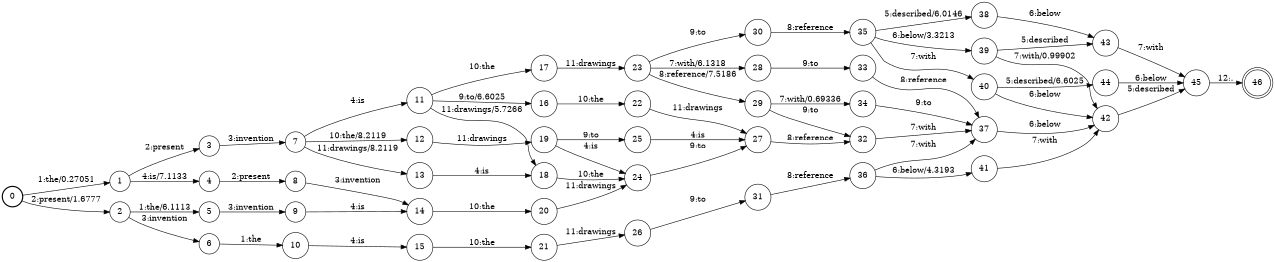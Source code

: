 digraph FST {
rankdir = LR;
size = "8.5,11";
label = "";
center = 1;
orientation = Portrait;
ranksep = "0.4";
nodesep = "0.25";
0 [label = "0", shape = circle, style = bold, fontsize = 14]
	0 -> 1 [label = "1:the/0.27051", fontsize = 14];
	0 -> 2 [label = "2:present/1.6777", fontsize = 14];
1 [label = "1", shape = circle, style = solid, fontsize = 14]
	1 -> 3 [label = "2:present", fontsize = 14];
	1 -> 4 [label = "4:is/7.1133", fontsize = 14];
2 [label = "2", shape = circle, style = solid, fontsize = 14]
	2 -> 5 [label = "1:the/6.1113", fontsize = 14];
	2 -> 6 [label = "3:invention", fontsize = 14];
3 [label = "3", shape = circle, style = solid, fontsize = 14]
	3 -> 7 [label = "3:invention", fontsize = 14];
4 [label = "4", shape = circle, style = solid, fontsize = 14]
	4 -> 8 [label = "2:present", fontsize = 14];
5 [label = "5", shape = circle, style = solid, fontsize = 14]
	5 -> 9 [label = "3:invention", fontsize = 14];
6 [label = "6", shape = circle, style = solid, fontsize = 14]
	6 -> 10 [label = "1:the", fontsize = 14];
7 [label = "7", shape = circle, style = solid, fontsize = 14]
	7 -> 12 [label = "10:the/8.2119", fontsize = 14];
	7 -> 11 [label = "4:is", fontsize = 14];
	7 -> 13 [label = "11:drawings/8.2119", fontsize = 14];
8 [label = "8", shape = circle, style = solid, fontsize = 14]
	8 -> 14 [label = "3:invention", fontsize = 14];
9 [label = "9", shape = circle, style = solid, fontsize = 14]
	9 -> 14 [label = "4:is", fontsize = 14];
10 [label = "10", shape = circle, style = solid, fontsize = 14]
	10 -> 15 [label = "4:is", fontsize = 14];
11 [label = "11", shape = circle, style = solid, fontsize = 14]
	11 -> 17 [label = "10:the", fontsize = 14];
	11 -> 16 [label = "9:to/6.6025", fontsize = 14];
	11 -> 18 [label = "11:drawings/5.7266", fontsize = 14];
12 [label = "12", shape = circle, style = solid, fontsize = 14]
	12 -> 19 [label = "11:drawings", fontsize = 14];
13 [label = "13", shape = circle, style = solid, fontsize = 14]
	13 -> 18 [label = "4:is", fontsize = 14];
14 [label = "14", shape = circle, style = solid, fontsize = 14]
	14 -> 20 [label = "10:the", fontsize = 14];
15 [label = "15", shape = circle, style = solid, fontsize = 14]
	15 -> 21 [label = "10:the", fontsize = 14];
16 [label = "16", shape = circle, style = solid, fontsize = 14]
	16 -> 22 [label = "10:the", fontsize = 14];
17 [label = "17", shape = circle, style = solid, fontsize = 14]
	17 -> 23 [label = "11:drawings", fontsize = 14];
18 [label = "18", shape = circle, style = solid, fontsize = 14]
	18 -> 24 [label = "10:the", fontsize = 14];
19 [label = "19", shape = circle, style = solid, fontsize = 14]
	19 -> 24 [label = "4:is", fontsize = 14];
	19 -> 25 [label = "9:to", fontsize = 14];
20 [label = "20", shape = circle, style = solid, fontsize = 14]
	20 -> 24 [label = "11:drawings", fontsize = 14];
21 [label = "21", shape = circle, style = solid, fontsize = 14]
	21 -> 26 [label = "11:drawings", fontsize = 14];
22 [label = "22", shape = circle, style = solid, fontsize = 14]
	22 -> 27 [label = "11:drawings", fontsize = 14];
23 [label = "23", shape = circle, style = solid, fontsize = 14]
	23 -> 28 [label = "7:with/6.1318", fontsize = 14];
	23 -> 29 [label = "8:reference/7.5186", fontsize = 14];
	23 -> 30 [label = "9:to", fontsize = 14];
24 [label = "24", shape = circle, style = solid, fontsize = 14]
	24 -> 27 [label = "9:to", fontsize = 14];
25 [label = "25", shape = circle, style = solid, fontsize = 14]
	25 -> 27 [label = "4:is", fontsize = 14];
26 [label = "26", shape = circle, style = solid, fontsize = 14]
	26 -> 31 [label = "9:to", fontsize = 14];
27 [label = "27", shape = circle, style = solid, fontsize = 14]
	27 -> 32 [label = "8:reference", fontsize = 14];
28 [label = "28", shape = circle, style = solid, fontsize = 14]
	28 -> 33 [label = "9:to", fontsize = 14];
29 [label = "29", shape = circle, style = solid, fontsize = 14]
	29 -> 34 [label = "7:with/0.69336", fontsize = 14];
	29 -> 32 [label = "9:to", fontsize = 14];
30 [label = "30", shape = circle, style = solid, fontsize = 14]
	30 -> 35 [label = "8:reference", fontsize = 14];
31 [label = "31", shape = circle, style = solid, fontsize = 14]
	31 -> 36 [label = "8:reference", fontsize = 14];
32 [label = "32", shape = circle, style = solid, fontsize = 14]
	32 -> 37 [label = "7:with", fontsize = 14];
33 [label = "33", shape = circle, style = solid, fontsize = 14]
	33 -> 37 [label = "8:reference", fontsize = 14];
34 [label = "34", shape = circle, style = solid, fontsize = 14]
	34 -> 37 [label = "9:to", fontsize = 14];
35 [label = "35", shape = circle, style = solid, fontsize = 14]
	35 -> 38 [label = "5:described/6.0146", fontsize = 14];
	35 -> 39 [label = "6:below/3.3213", fontsize = 14];
	35 -> 40 [label = "7:with", fontsize = 14];
36 [label = "36", shape = circle, style = solid, fontsize = 14]
	36 -> 41 [label = "6:below/4.3193", fontsize = 14];
	36 -> 37 [label = "7:with", fontsize = 14];
37 [label = "37", shape = circle, style = solid, fontsize = 14]
	37 -> 42 [label = "6:below", fontsize = 14];
38 [label = "38", shape = circle, style = solid, fontsize = 14]
	38 -> 43 [label = "6:below", fontsize = 14];
39 [label = "39", shape = circle, style = solid, fontsize = 14]
	39 -> 43 [label = "5:described", fontsize = 14];
	39 -> 42 [label = "7:with/0.99902", fontsize = 14];
40 [label = "40", shape = circle, style = solid, fontsize = 14]
	40 -> 44 [label = "5:described/6.6025", fontsize = 14];
	40 -> 42 [label = "6:below", fontsize = 14];
41 [label = "41", shape = circle, style = solid, fontsize = 14]
	41 -> 42 [label = "7:with", fontsize = 14];
42 [label = "42", shape = circle, style = solid, fontsize = 14]
	42 -> 45 [label = "5:described", fontsize = 14];
43 [label = "43", shape = circle, style = solid, fontsize = 14]
	43 -> 45 [label = "7:with", fontsize = 14];
44 [label = "44", shape = circle, style = solid, fontsize = 14]
	44 -> 45 [label = "6:below", fontsize = 14];
45 [label = "45", shape = circle, style = solid, fontsize = 14]
	45 -> 46 [label = "12:.", fontsize = 14];
46 [label = "46", shape = doublecircle, style = solid, fontsize = 14]
}
